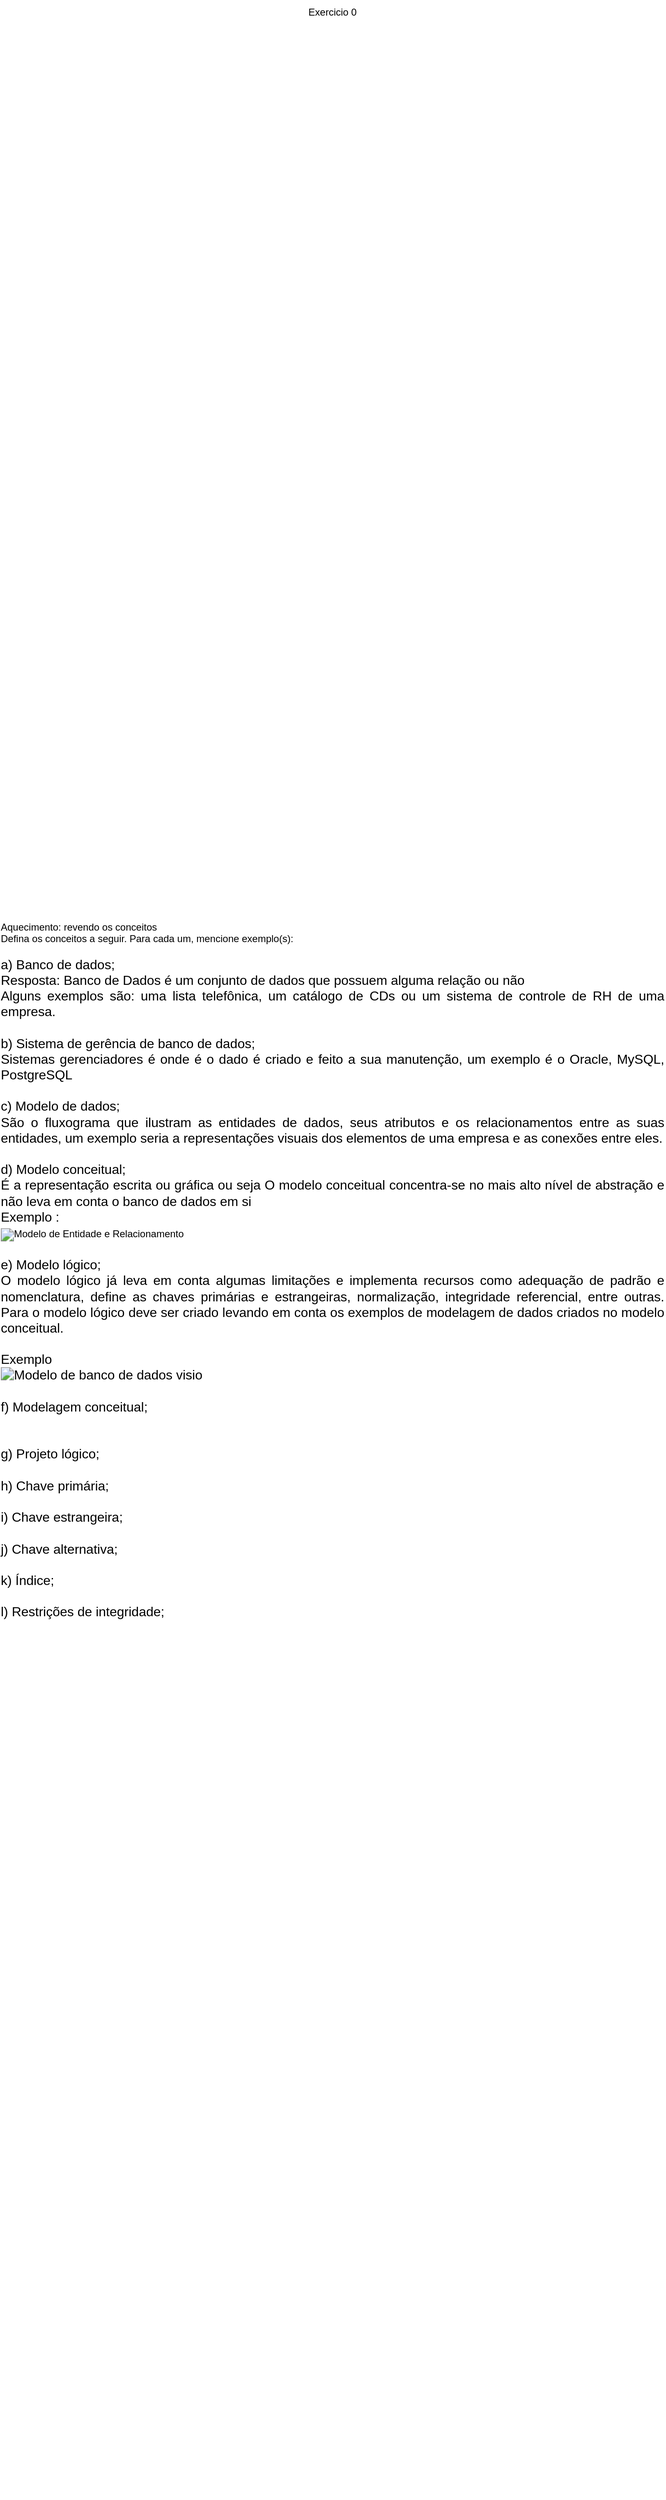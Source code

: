 <mxfile version="21.0.6" type="github">
  <diagram id="R2lEEEUBdFMjLlhIrx00" name="Page-1">
    <mxGraphModel dx="1434" dy="788" grid="1" gridSize="10" guides="1" tooltips="1" connect="1" arrows="1" fold="1" page="1" pageScale="1" pageWidth="850" pageHeight="1100" math="0" shadow="0" extFonts="Permanent Marker^https://fonts.googleapis.com/css?family=Permanent+Marker">
      <root>
        <mxCell id="0" />
        <mxCell id="1" parent="0" />
        <mxCell id="_SicbBEpYMEOg18o6iq3-1" value="Exercicio 0" style="text;html=1;strokeColor=none;fillColor=none;align=center;verticalAlign=middle;whiteSpace=wrap;rounded=0;" vertex="1" parent="1">
          <mxGeometry x="265" y="10" width="320" height="30" as="geometry" />
        </mxCell>
        <mxCell id="_SicbBEpYMEOg18o6iq3-4" value="&lt;div style=&quot;text-align: justify;&quot;&gt;&lt;div style=&quot;border-color: var(--border-color);&quot;&gt;&lt;div style=&quot;border-color: var(--border-color);&quot;&gt;Aquecimento: revendo os conceitos&lt;/div&gt;&lt;div style=&quot;border-color: var(--border-color);&quot;&gt;Defina os conceitos a seguir. Para cada um, mencione exemplo(s):&lt;/div&gt;&lt;div style=&quot;border-color: var(--border-color);&quot;&gt;&lt;span style=&quot;border-color: var(--border-color); background-color: initial;&quot;&gt;&lt;br style=&quot;border-color: var(--border-color);&quot;&gt;&lt;/span&gt;&lt;/div&gt;&lt;div style=&quot;border-color: var(--border-color);&quot;&gt;&lt;span style=&quot;border-color: var(--border-color); background-color: initial;&quot;&gt;&lt;font style=&quot;border-color: var(--border-color);&quot; size=&quot;3&quot;&gt;a) Banco de dados;&lt;/font&gt;&lt;/span&gt;&lt;/div&gt;&lt;div style=&quot;border-color: var(--border-color);&quot;&gt;&lt;span style=&quot;border-color: var(--border-color); background-color: initial;&quot;&gt;&lt;font style=&quot;border-color: var(--border-color);&quot; size=&quot;3&quot;&gt;Resposta: Banco de Dados é um conjunto de dados que possuem alguma relação ou não&lt;/font&gt;&lt;/span&gt;&lt;/div&gt;&lt;div style=&quot;border-color: var(--border-color);&quot;&gt;&lt;span style=&quot;border-color: var(--border-color); background-color: initial;&quot;&gt;&lt;font style=&quot;border-color: var(--border-color);&quot; size=&quot;3&quot;&gt;Alguns exemplos são:&amp;nbsp;&lt;/font&gt;&lt;/span&gt;&lt;span style=&quot;border-color: var(--border-color); font-size: medium; text-align: start; background-color: rgb(255, 255, 255);&quot;&gt;uma lista telefônica, um catálogo de CDs ou um sistema de controle de RH de uma empresa&lt;/span&gt;&lt;span style=&quot;border-color: var(--border-color); text-align: center; font-size: medium; background-color: initial;&quot;&gt;.&lt;/span&gt;&lt;/div&gt;&lt;div style=&quot;border-color: var(--border-color);&quot;&gt;&lt;span style=&quot;border-color: var(--border-color); text-align: center; font-size: medium; background-color: initial;&quot;&gt;&lt;br style=&quot;border-color: var(--border-color);&quot;&gt;&lt;/span&gt;&lt;/div&gt;&lt;div style=&quot;border-color: var(--border-color);&quot;&gt;&lt;span style=&quot;border-color: var(--border-color); background-color: initial;&quot;&gt;&lt;font style=&quot;border-color: var(--border-color);&quot; size=&quot;3&quot;&gt;b) Sistema de gerência de banco de dados;&lt;/font&gt;&lt;/span&gt;&lt;/div&gt;&lt;div style=&quot;border-color: var(--border-color);&quot;&gt;&lt;span style=&quot;border-color: var(--border-color); background-color: initial;&quot;&gt;&lt;font style=&quot;border-color: var(--border-color);&quot; size=&quot;3&quot;&gt;Sistemas gerenciadores é onde é o dado é criado e feito a sua manutenção, um exemplo é o Oracle, MySQL, PostgreSQL&lt;/font&gt;&lt;/span&gt;&lt;/div&gt;&lt;div style=&quot;border-color: var(--border-color);&quot;&gt;&lt;span style=&quot;border-color: var(--border-color); background-color: initial;&quot;&gt;&lt;font style=&quot;border-color: var(--border-color);&quot; size=&quot;3&quot;&gt;&lt;br style=&quot;border-color: var(--border-color);&quot;&gt;&lt;/font&gt;&lt;/span&gt;&lt;/div&gt;&lt;div style=&quot;border-color: var(--border-color);&quot;&gt;&lt;span style=&quot;border-color: var(--border-color); background-color: initial;&quot;&gt;&lt;font style=&quot;border-color: var(--border-color);&quot; size=&quot;3&quot;&gt;c) Modelo de dados;&lt;/font&gt;&lt;/span&gt;&lt;/div&gt;&lt;div style=&quot;border-color: var(--border-color);&quot;&gt;&lt;span style=&quot;border-color: var(--border-color); background-color: initial;&quot;&gt;&lt;font style=&quot;border-color: var(--border-color);&quot; size=&quot;3&quot;&gt;São o fluxograma que ilustram as entidades de dados, seus atributos e os relacionamentos entre as suas entidades, um exemplo seria a&lt;/font&gt;&lt;/span&gt;&lt;span style=&quot;border-color: var(--border-color); font-size: medium; background-color: initial;&quot;&gt;&amp;nbsp;representações visuais dos elementos de uma empresa e as conexões entre eles.&lt;/span&gt;&lt;/div&gt;&lt;div style=&quot;border-color: var(--border-color);&quot;&gt;&lt;span style=&quot;border-color: var(--border-color); font-size: medium; background-color: initial;&quot;&gt;&lt;br style=&quot;border-color: var(--border-color);&quot;&gt;&lt;/span&gt;&lt;/div&gt;&lt;div style=&quot;border-color: var(--border-color);&quot;&gt;&lt;span style=&quot;border-color: var(--border-color); background-color: initial;&quot;&gt;&lt;font style=&quot;border-color: var(--border-color);&quot; size=&quot;3&quot;&gt;d) Modelo conceitual;&lt;/font&gt;&lt;/span&gt;&lt;/div&gt;&lt;div style=&quot;border-color: var(--border-color);&quot;&gt;&lt;font style=&quot;border-color: var(--border-color);&quot; size=&quot;3&quot;&gt;&lt;span style=&quot;border-color: var(--border-color); background-color: initial;&quot;&gt;&lt;font style=&quot;border-color: var(--border-color);&quot;&gt;É a representação escrita ou gráfica ou seja&amp;nbsp;&lt;/font&gt;&lt;/span&gt;O&amp;nbsp;&lt;span style=&quot;border-color: var(--border-color); text-align: left; background-color: rgb(255, 255, 255);&quot;&gt;modelo conceitual&lt;/span&gt;&lt;span style=&quot;border-color: var(--border-color); text-align: left; background-color: rgb(255, 255, 255);&quot;&gt;&amp;nbsp;concentra-se no mais alto nível de abstração e não leva em conta o&amp;nbsp;&lt;/span&gt;&lt;span style=&quot;border-color: var(--border-color); text-align: left; background-color: rgb(255, 255, 255);&quot;&gt;banco de dados&lt;/span&gt;&lt;span style=&quot;border-color: var(--border-color); text-align: left; background-color: rgb(255, 255, 255);&quot;&gt;&amp;nbsp;em si&lt;/span&gt;&lt;/font&gt;&lt;/div&gt;&lt;div style=&quot;border-color: var(--border-color);&quot;&gt;&lt;font style=&quot;border-color: var(--border-color);&quot; size=&quot;3&quot;&gt;&lt;span style=&quot;border-color: var(--border-color); text-align: left; background-color: rgb(255, 255, 255);&quot;&gt;Exemplo :&amp;nbsp;&lt;/span&gt;&lt;/font&gt;&lt;/div&gt;&lt;div style=&quot;border-color: var(--border-color);&quot;&gt;&lt;img style=&quot;border-color: var(--border-color);&quot; alt=&quot;Modelo de Entidade e Relacionamento&quot; src=&quot;https://www.luis.blog.br/userfiles/image/mer.jpg&quot;&gt;&lt;font style=&quot;border-color: var(--border-color);&quot; size=&quot;3&quot;&gt;&lt;span style=&quot;border-color: var(--border-color); text-align: left; background-color: rgb(255, 255, 255);&quot;&gt;&lt;br style=&quot;border-color: var(--border-color);&quot;&gt;&lt;/span&gt;&lt;/font&gt;&lt;/div&gt;&lt;div style=&quot;border-color: var(--border-color);&quot;&gt;&lt;font style=&quot;border-color: var(--border-color);&quot; size=&quot;3&quot;&gt;&lt;span style=&quot;border-color: var(--border-color); text-align: left; background-color: rgb(255, 255, 255);&quot;&gt;&lt;br style=&quot;border-color: var(--border-color);&quot;&gt;&lt;/span&gt;&lt;/font&gt;&lt;/div&gt;&lt;div style=&quot;border-color: var(--border-color);&quot;&gt;&lt;span style=&quot;border-color: var(--border-color); background-color: initial;&quot;&gt;&lt;font style=&quot;border-color: var(--border-color);&quot; size=&quot;3&quot;&gt;e) Modelo lógico;&lt;/font&gt;&lt;/span&gt;&lt;/div&gt;&lt;div style=&quot;border-color: var(--border-color);&quot;&gt;&lt;span style=&quot;border-color: var(--border-color); background-color: initial;&quot;&gt;&lt;font style=&quot;border-color: var(--border-color);&quot; size=&quot;3&quot;&gt;O modelo lógico já leva em conta algumas limitações e implementa recursos como adequação de padrão e nomenclatura, define as chaves primárias e estrangeiras&lt;span style=&quot;border-color: var(--border-color); text-align: start; background-color: rgb(255, 255, 255);&quot;&gt;, normalização, integridade referencial, entre outras. Para o modelo lógico deve ser criado levando em conta os exemplos de modelagem de dados criados no modelo conceitual.&lt;/span&gt;&lt;br style=&quot;border-color: var(--border-color);&quot;&gt;&lt;/font&gt;&lt;/span&gt;&lt;/div&gt;&lt;div style=&quot;border-color: var(--border-color);&quot;&gt;&lt;span style=&quot;border-color: var(--border-color); background-color: initial;&quot;&gt;&lt;font style=&quot;border-color: var(--border-color);&quot; size=&quot;3&quot;&gt;&lt;br style=&quot;border-color: var(--border-color);&quot;&gt;&lt;/font&gt;&lt;/span&gt;&lt;/div&gt;&lt;div style=&quot;border-color: var(--border-color);&quot;&gt;&lt;span style=&quot;border-color: var(--border-color); background-color: initial;&quot;&gt;&lt;font style=&quot;border-color: var(--border-color);&quot; size=&quot;3&quot;&gt;Exemplo&amp;nbsp;&lt;/font&gt;&lt;/span&gt;&lt;/div&gt;&lt;div style=&quot;border-color: var(--border-color);&quot;&gt;&lt;span style=&quot;border-color: var(--border-color); background-color: initial;&quot;&gt;&lt;font style=&quot;border-color: var(--border-color);&quot; size=&quot;3&quot;&gt;&lt;img style=&quot;border-color: var(--border-color);&quot; alt=&quot;Modelo de banco de dados visio&quot; src=&quot;https://www.luis.blog.br/userfiles/image/diagrama-de-banco-de-dados.jpg&quot;&gt;&lt;br style=&quot;border-color: var(--border-color);&quot;&gt;&lt;/font&gt;&lt;/span&gt;&lt;/div&gt;&lt;div style=&quot;border-color: var(--border-color);&quot;&gt;&lt;span style=&quot;border-color: var(--border-color); background-color: initial;&quot;&gt;&lt;font style=&quot;border-color: var(--border-color);&quot; size=&quot;3&quot;&gt;&lt;br style=&quot;border-color: var(--border-color);&quot;&gt;&lt;/font&gt;&lt;/span&gt;&lt;/div&gt;&lt;div style=&quot;border-color: var(--border-color);&quot;&gt;&lt;span style=&quot;border-color: var(--border-color); background-color: initial;&quot;&gt;&lt;font style=&quot;border-color: var(--border-color);&quot; size=&quot;3&quot;&gt;f) Modelagem conceitual;&lt;/font&gt;&lt;/span&gt;&lt;/div&gt;&lt;div style=&quot;border-color: var(--border-color);&quot;&gt;&lt;span style=&quot;border-color: var(--border-color); background-color: initial;&quot;&gt;&lt;font style=&quot;border-color: var(--border-color);&quot; size=&quot;3&quot;&gt;&lt;br style=&quot;border-color: var(--border-color);&quot;&gt;&lt;/font&gt;&lt;/span&gt;&lt;/div&gt;&lt;div style=&quot;border-color: var(--border-color);&quot;&gt;&lt;span style=&quot;border-color: var(--border-color); background-color: initial;&quot;&gt;&lt;font style=&quot;border-color: var(--border-color);&quot; size=&quot;3&quot;&gt;&lt;br style=&quot;border-color: var(--border-color);&quot;&gt;&lt;/font&gt;&lt;/span&gt;&lt;/div&gt;&lt;div style=&quot;border-color: var(--border-color);&quot;&gt;&lt;span style=&quot;border-color: var(--border-color); background-color: initial;&quot;&gt;&lt;font style=&quot;border-color: var(--border-color);&quot; size=&quot;3&quot;&gt;g) Projeto lógico;&lt;/font&gt;&lt;/span&gt;&lt;/div&gt;&lt;div style=&quot;border-color: var(--border-color);&quot;&gt;&lt;span style=&quot;border-color: var(--border-color); background-color: initial;&quot;&gt;&lt;font style=&quot;border-color: var(--border-color);&quot; size=&quot;3&quot;&gt;&lt;br&gt;&lt;/font&gt;&lt;/span&gt;&lt;/div&gt;&lt;div style=&quot;border-color: var(--border-color);&quot;&gt;&lt;span style=&quot;border-color: var(--border-color); background-color: initial;&quot;&gt;&lt;font style=&quot;border-color: var(--border-color);&quot; size=&quot;3&quot;&gt;h) Chave primária;&lt;/font&gt;&lt;/span&gt;&lt;/div&gt;&lt;div style=&quot;border-color: var(--border-color);&quot;&gt;&lt;span style=&quot;border-color: var(--border-color); background-color: initial;&quot;&gt;&lt;font style=&quot;border-color: var(--border-color);&quot; size=&quot;3&quot;&gt;&lt;br&gt;&lt;/font&gt;&lt;/span&gt;&lt;/div&gt;&lt;div style=&quot;border-color: var(--border-color);&quot;&gt;&lt;span style=&quot;border-color: var(--border-color); background-color: initial;&quot;&gt;&lt;font style=&quot;border-color: var(--border-color);&quot; size=&quot;3&quot;&gt;i) Chave estrangeira;&lt;/font&gt;&lt;/span&gt;&lt;/div&gt;&lt;div style=&quot;border-color: var(--border-color);&quot;&gt;&lt;span style=&quot;border-color: var(--border-color); background-color: initial;&quot;&gt;&lt;font style=&quot;border-color: var(--border-color);&quot; size=&quot;3&quot;&gt;&lt;br&gt;&lt;/font&gt;&lt;/span&gt;&lt;/div&gt;&lt;div style=&quot;border-color: var(--border-color);&quot;&gt;&lt;span style=&quot;border-color: var(--border-color); background-color: initial;&quot;&gt;&lt;font style=&quot;border-color: var(--border-color);&quot; size=&quot;3&quot;&gt;j) Chave alternativa;&lt;/font&gt;&lt;/span&gt;&lt;/div&gt;&lt;div style=&quot;border-color: var(--border-color);&quot;&gt;&lt;span style=&quot;border-color: var(--border-color); background-color: initial;&quot;&gt;&lt;font style=&quot;border-color: var(--border-color);&quot; size=&quot;3&quot;&gt;&lt;br&gt;&lt;/font&gt;&lt;/span&gt;&lt;/div&gt;&lt;div style=&quot;border-color: var(--border-color);&quot;&gt;&lt;span style=&quot;border-color: var(--border-color); background-color: initial;&quot;&gt;&lt;font style=&quot;border-color: var(--border-color);&quot; size=&quot;3&quot;&gt;k) Índice;&lt;/font&gt;&lt;/span&gt;&lt;/div&gt;&lt;div style=&quot;border-color: var(--border-color);&quot;&gt;&lt;span style=&quot;border-color: var(--border-color); background-color: initial;&quot;&gt;&lt;font style=&quot;border-color: var(--border-color);&quot; size=&quot;3&quot;&gt;&lt;br&gt;&lt;/font&gt;&lt;/span&gt;&lt;/div&gt;&lt;div style=&quot;border-color: var(--border-color);&quot;&gt;&lt;span style=&quot;border-color: var(--border-color); background-color: initial;&quot;&gt;&lt;font style=&quot;border-color: var(--border-color);&quot; size=&quot;3&quot;&gt;l) Restrições de integridade;&lt;/font&gt;&lt;/span&gt;&lt;/div&gt;&lt;/div&gt;&lt;/div&gt;" style="text;html=1;strokeColor=none;fillColor=none;align=center;verticalAlign=middle;whiteSpace=wrap;rounded=0;" vertex="1" parent="1">
          <mxGeometry x="20" y="60" width="810" height="2990" as="geometry" />
        </mxCell>
      </root>
    </mxGraphModel>
  </diagram>
</mxfile>
